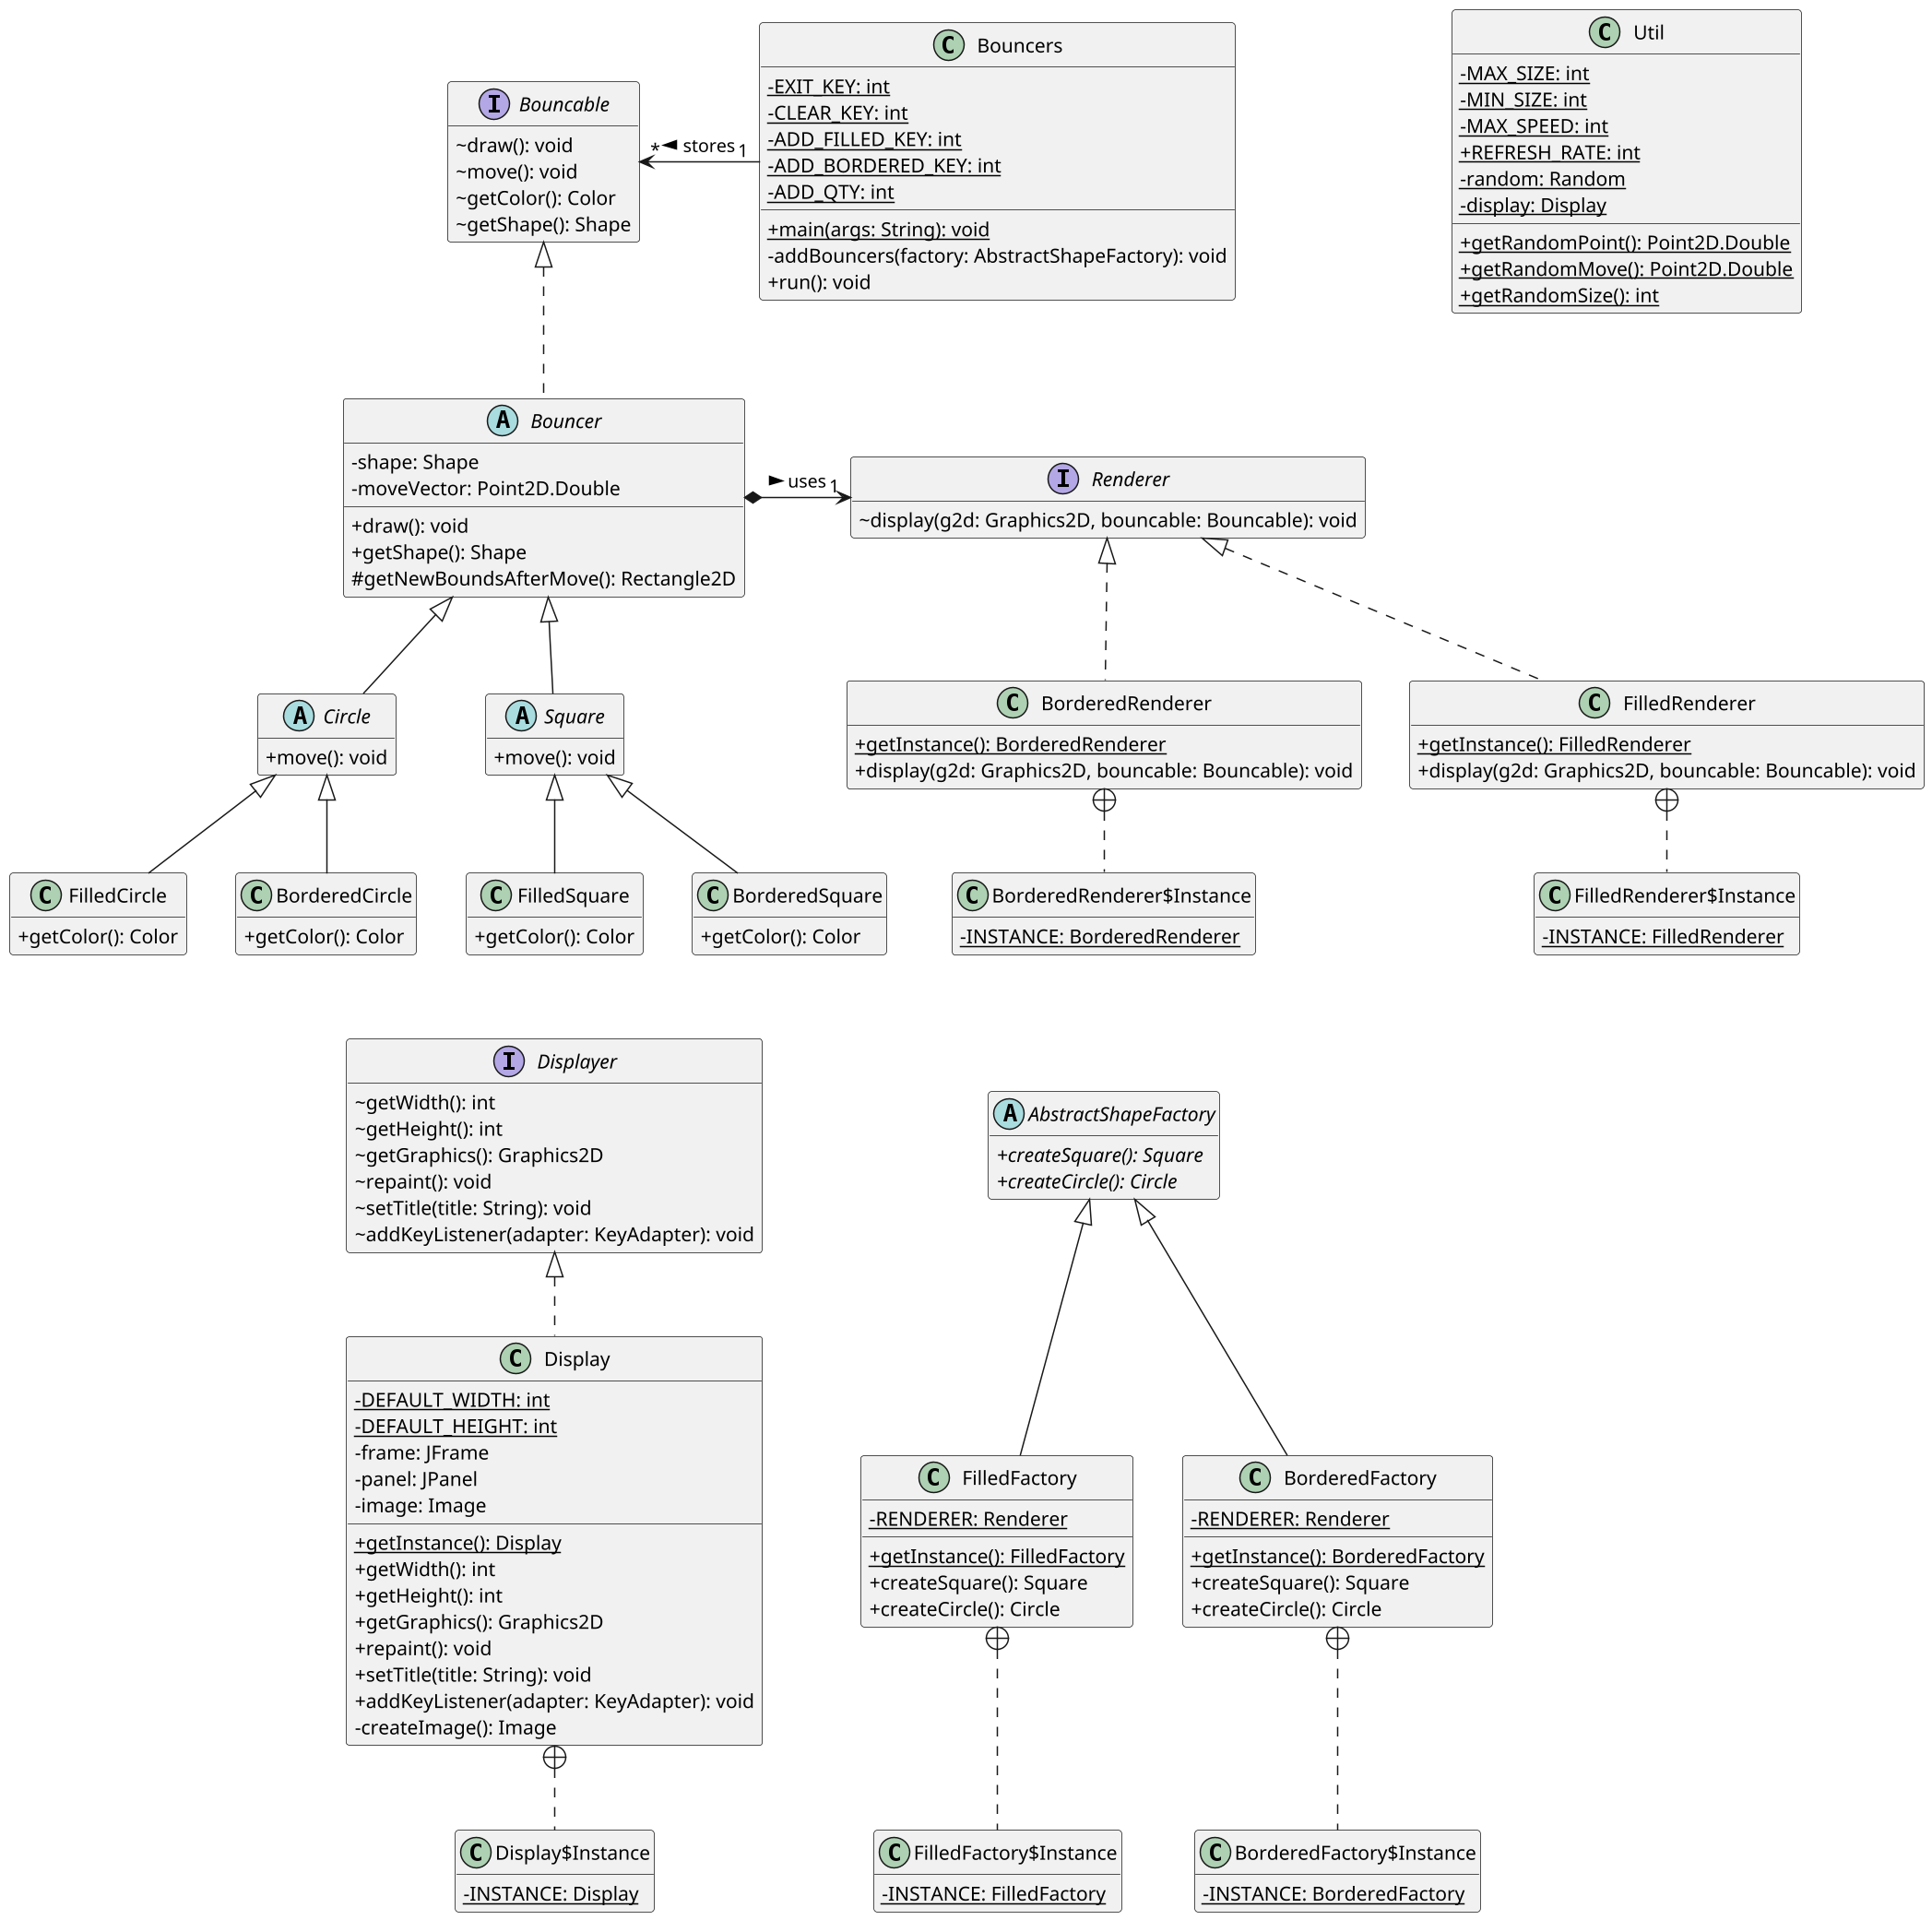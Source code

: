 @startuml

' STATIC
' Style
hide AppTest
hide empty members
skinparam fixCircleLabelOverlapping true
skinparam classAttributeIconSize 0
set separator none
scale 1.5

' Missing associations
Bouncers "1"-left->"*" Bouncable: stores >
Bouncer *->"1" Renderer: uses >
'TODO: should renderer be represented in AbstractShapeFactory ?

' Hidden links to arrange the 3 blocks
BorderedRenderer$Instance .[hidden]. AbstractShapeFactory
Displayer -[hidden]up- FilledSquare

' Post operations
' REMOVE


'for Bouncers
' .*bouncers: .*<Bouncable>
'for Bouncer
' - renderer: Renderer

' ENDSTATIC

abstract class Bouncer {

- shape: Shape
- moveVector: Point2D.Double
+ draw(): void
+ getShape(): Shape
# getNewBoundsAfterMove(): Rectangle2D
}


class FilledFactory {
- {static} RENDERER: Renderer
+ {static} getInstance(): FilledFactory
+ createSquare(): Square
+ createCircle(): Circle
}


class FilledFactory$Instance {
- {static} INSTANCE: FilledFactory
}

class BorderedFactory {
- {static} RENDERER: Renderer
+ {static} getInstance(): BorderedFactory
+ createSquare(): Square
+ createCircle(): Circle
}


class BorderedFactory$Instance {
- {static} INSTANCE: BorderedFactory
}

class BorderedSquare {
+ getColor(): Color
}

interface Displayer {
~ getWidth(): int
~ getHeight(): int
~ getGraphics(): Graphics2D
~ repaint(): void
~ setTitle(title: String): void
~ addKeyListener(adapter: KeyAdapter): void
}

class FilledCircle {
+ getColor(): Color
}

class BorderedRenderer {
+ {static} getInstance(): BorderedRenderer
+ display(g2d: Graphics2D, bouncable: Bouncable): void
}

class BorderedRenderer$Instance {
- {static} INSTANCE: BorderedRenderer
}

class BorderedCircle {
+ getColor(): Color
}

abstract class AbstractShapeFactory {
+ {abstract}createSquare(): Square
+ {abstract}createCircle(): Circle
}

class FilledRenderer {
+ {static} getInstance(): FilledRenderer
+ display(g2d: Graphics2D, bouncable: Bouncable): void
}

class FilledRenderer$Instance {
- {static} INSTANCE: FilledRenderer
}

abstract class Circle {
+ move(): void
}

class Display {
- {static} DEFAULT_WIDTH: int
- {static} DEFAULT_HEIGHT: int
- frame: JFrame
- panel: JPanel
- image: Image
+ {static} getInstance(): Display
+ getWidth(): int
+ getHeight(): int
+ getGraphics(): Graphics2D
+ repaint(): void
+ setTitle(title: String): void
+ addKeyListener(adapter: KeyAdapter): void
- createImage(): Image
}


class Display$Instance {
- {static} INSTANCE: Display
}

interface Bouncable {
~ draw(): void
~ move(): void
~ getColor(): Color
~ getShape(): Shape
}

class Bouncers {
- {static} EXIT_KEY: int
- {static} CLEAR_KEY: int
- {static} ADD_FILLED_KEY: int
- {static} ADD_BORDERED_KEY: int
- {static} ADD_QTY: int

+ {static} main(args: String): void
- addBouncers(factory: AbstractShapeFactory): void
+ run(): void
}


interface Renderer {
~ display(g2d: Graphics2D, bouncable: Bouncable): void
}

class AppTest {
}
class FilledSquare {
+ getColor(): Color
}

abstract class Square {
+ move(): void
}

class Util {
- {static} MAX_SIZE: int
- {static} MIN_SIZE: int
- {static} MAX_SPEED: int
+ {static} REFRESH_RATE: int
- {static} random: Random
- {static} display: Display
+ {static} getRandomPoint(): Point2D.Double
+ {static} getRandomMove(): Point2D.Double
+ {static} getRandomSize(): int
}




Bouncable <|.. Bouncer
AbstractShapeFactory <|-- FilledFactory
FilledFactory +.. FilledFactory$Instance
AbstractShapeFactory <|-- BorderedFactory
BorderedFactory +.. BorderedFactory$Instance
Square <|-- BorderedSquare
Circle <|-- FilledCircle
Renderer <|.. BorderedRenderer
BorderedRenderer +.. BorderedRenderer$Instance
Circle <|-- BorderedCircle
Renderer <|.. FilledRenderer
FilledRenderer +.. FilledRenderer$Instance
Bouncer <|-- Circle
Displayer <|.. Display
Display +.. Display$Instance
Square <|-- FilledSquare
Bouncer <|-- Square
@enduml
